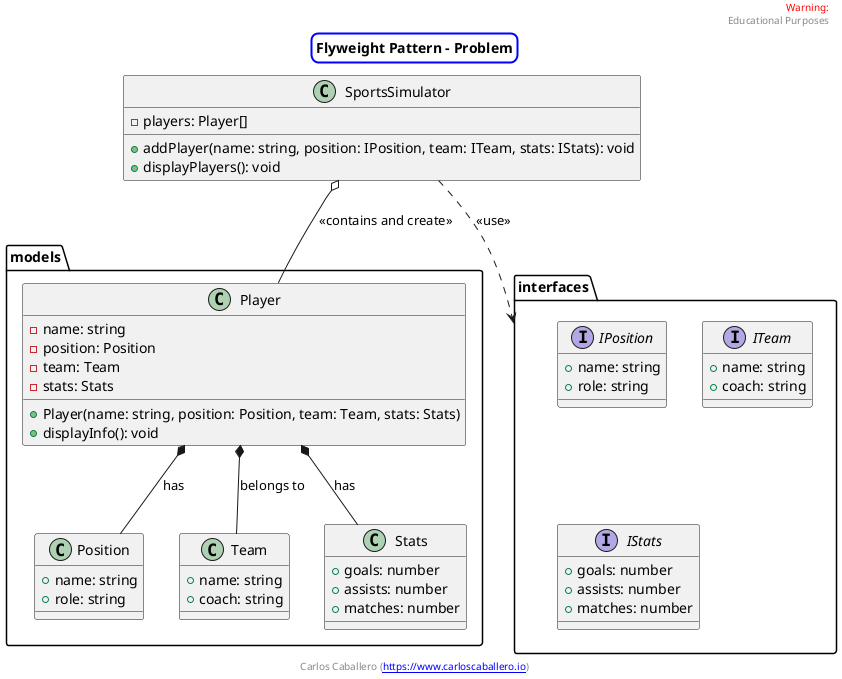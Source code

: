 
@startuml
skinparam titleBorderRoundCorner 15
skinparam titleBorderThickness 2
skinparam titleBorderColor blue


header
<font color=red>Warning:</font>
Educational Purposes
endheader

center footer Carlos Caballero ([[https://www.carloscaballero.io https://www.carloscaballero.io]])


title Flyweight Pattern - Problem



 package models {
    class Player {
        - name: string
        - position: Position
        - team: Team
        - stats: Stats
        + Player(name: string, position: Position, team: Team, stats: Stats)
        + displayInfo(): void
    }

    class Position {
        + name: string
        + role: string
    }

    class Team {
        + name: string
        + coach: string
    }

    class Stats {
        + goals: number
        + assists: number
        + matches: number
    }

    }
    package interfaces{
        interface IPosition {
            + name: string
            + role: string
        }
        interface ITeam {
            + name: string
            + coach: string
        }
        interface IStats {
            + goals: number
            + assists: number
            + matches: number
        }
    }
    


class SportsSimulator {
    - players: Player[]
    + addPlayer(name: string, position: IPosition, team: ITeam, stats: IStats): void
    + displayPlayers(): void
}

Player *--  Position : has
Player  *-- Team : belongs to
Player  *--  Stats : has
SportsSimulator o-- Player : "<<contains and create>>"
SportsSimulator ..> interfaces: "<<use>>"




@enduml